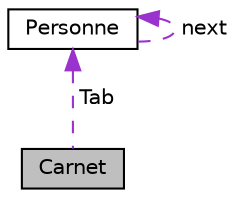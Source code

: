 digraph "Carnet"
{
  edge [fontname="Helvetica",fontsize="10",labelfontname="Helvetica",labelfontsize="10"];
  node [fontname="Helvetica",fontsize="10",shape=record];
  Node1 [label="Carnet",height=0.2,width=0.4,color="black", fillcolor="grey75", style="filled", fontcolor="black"];
  Node2 -> Node1 [dir="back",color="darkorchid3",fontsize="10",style="dashed",label=" Tab" ];
  Node2 [label="Personne",height=0.2,width=0.4,color="black", fillcolor="white", style="filled",URL="$structPersonne.html"];
  Node2 -> Node2 [dir="back",color="darkorchid3",fontsize="10",style="dashed",label=" next" ];
}
